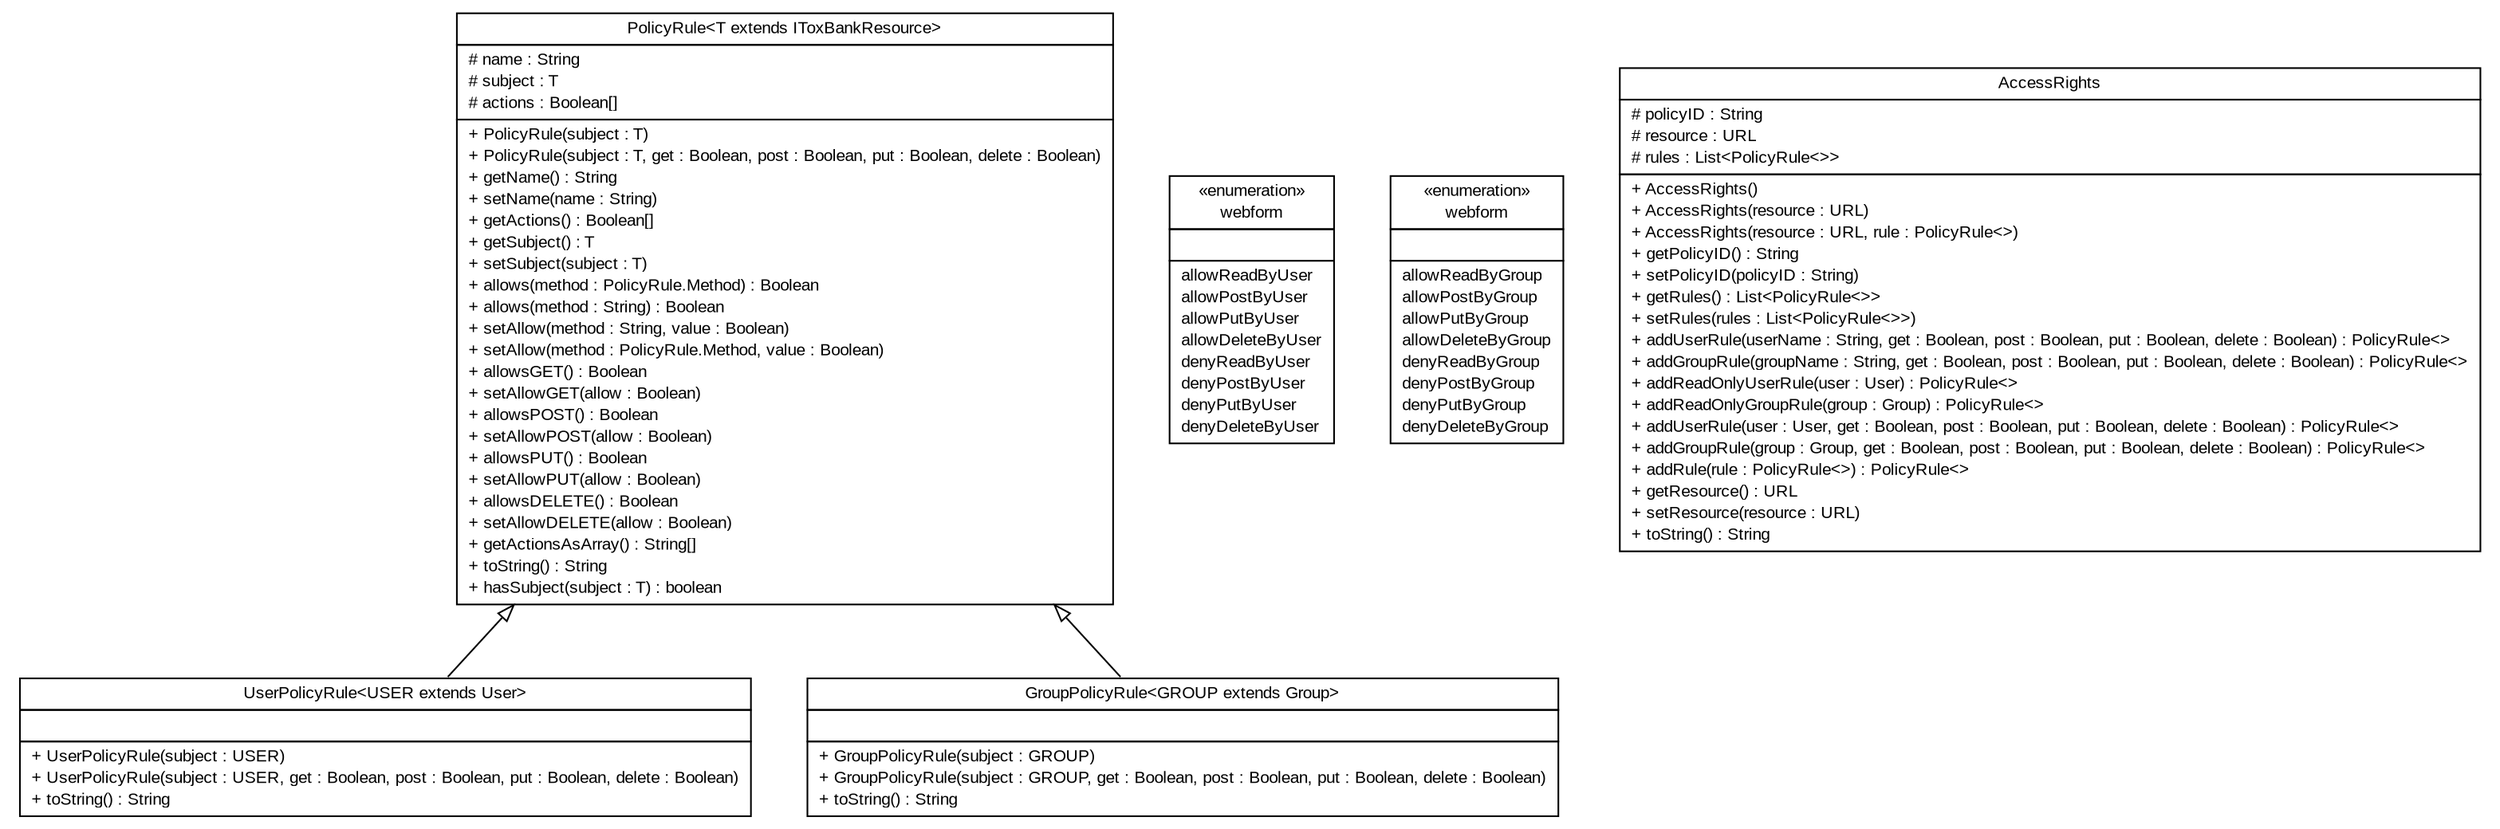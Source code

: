 #!/usr/local/bin/dot
#
# Class diagram 
# Generated by UmlGraph version 4.6 (http://www.spinellis.gr/sw/umlgraph)
#

digraph G {
	edge [fontname="arial",fontsize=10,labelfontname="arial",labelfontsize=10];
	node [fontname="arial",fontsize=10,shape=plaintext];
	// net.toxbank.client.policy.UserPolicyRule<USER extends net.toxbank.client.resource.User>
	c87 [label=<<table border="0" cellborder="1" cellspacing="0" cellpadding="2" port="p" href="./UserPolicyRule.html">
		<tr><td><table border="0" cellspacing="0" cellpadding="1">
			<tr><td> UserPolicyRule&lt;USER extends User&gt; </td></tr>
		</table></td></tr>
		<tr><td><table border="0" cellspacing="0" cellpadding="1">
			<tr><td align="left">  </td></tr>
		</table></td></tr>
		<tr><td><table border="0" cellspacing="0" cellpadding="1">
			<tr><td align="left"> + UserPolicyRule(subject : USER) </td></tr>
			<tr><td align="left"> + UserPolicyRule(subject : USER, get : Boolean, post : Boolean, put : Boolean, delete : Boolean) </td></tr>
			<tr><td align="left"> + toString() : String </td></tr>
		</table></td></tr>
		</table>>, fontname="arial", fontcolor="black", fontsize=10.0];
	// net.toxbank.client.policy.UserPolicyRule.webform
	c88 [label=<<table border="0" cellborder="1" cellspacing="0" cellpadding="2" port="p" href="./UserPolicyRule.webform.html">
		<tr><td><table border="0" cellspacing="0" cellpadding="1">
			<tr><td> &laquo;enumeration&raquo; </td></tr>
			<tr><td> webform </td></tr>
		</table></td></tr>
		<tr><td><table border="0" cellspacing="0" cellpadding="1">
			<tr><td align="left">  </td></tr>
		</table></td></tr>
		<tr><td><table border="0" cellspacing="0" cellpadding="1">
			<tr><td align="left"> allowReadByUser </td></tr>
			<tr><td align="left"> allowPostByUser </td></tr>
			<tr><td align="left"> allowPutByUser </td></tr>
			<tr><td align="left"> allowDeleteByUser </td></tr>
			<tr><td align="left"> denyReadByUser </td></tr>
			<tr><td align="left"> denyPostByUser </td></tr>
			<tr><td align="left"> denyPutByUser </td></tr>
			<tr><td align="left"> denyDeleteByUser </td></tr>
		</table></td></tr>
		</table>>, fontname="arial", fontcolor="black", fontsize=10.0];
	// net.toxbank.client.policy.PolicyRule<T extends net.toxbank.client.resource.IToxBankResource>
	c89 [label=<<table border="0" cellborder="1" cellspacing="0" cellpadding="2" port="p" href="./PolicyRule.html">
		<tr><td><table border="0" cellspacing="0" cellpadding="1">
			<tr><td> PolicyRule&lt;T extends IToxBankResource&gt; </td></tr>
		</table></td></tr>
		<tr><td><table border="0" cellspacing="0" cellpadding="1">
			<tr><td align="left"> # name : String </td></tr>
			<tr><td align="left"> # subject : T </td></tr>
			<tr><td align="left"> # actions : Boolean[] </td></tr>
		</table></td></tr>
		<tr><td><table border="0" cellspacing="0" cellpadding="1">
			<tr><td align="left"> + PolicyRule(subject : T) </td></tr>
			<tr><td align="left"> + PolicyRule(subject : T, get : Boolean, post : Boolean, put : Boolean, delete : Boolean) </td></tr>
			<tr><td align="left"> + getName() : String </td></tr>
			<tr><td align="left"> + setName(name : String) </td></tr>
			<tr><td align="left"> + getActions() : Boolean[] </td></tr>
			<tr><td align="left"> + getSubject() : T </td></tr>
			<tr><td align="left"> + setSubject(subject : T) </td></tr>
			<tr><td align="left"> + allows(method : PolicyRule.Method) : Boolean </td></tr>
			<tr><td align="left"> + allows(method : String) : Boolean </td></tr>
			<tr><td align="left"> + setAllow(method : String, value : Boolean) </td></tr>
			<tr><td align="left"> + setAllow(method : PolicyRule.Method, value : Boolean) </td></tr>
			<tr><td align="left"> + allowsGET() : Boolean </td></tr>
			<tr><td align="left"> + setAllowGET(allow : Boolean) </td></tr>
			<tr><td align="left"> + allowsPOST() : Boolean </td></tr>
			<tr><td align="left"> + setAllowPOST(allow : Boolean) </td></tr>
			<tr><td align="left"> + allowsPUT() : Boolean </td></tr>
			<tr><td align="left"> + setAllowPUT(allow : Boolean) </td></tr>
			<tr><td align="left"> + allowsDELETE() : Boolean </td></tr>
			<tr><td align="left"> + setAllowDELETE(allow : Boolean) </td></tr>
			<tr><td align="left"> + getActionsAsArray() : String[] </td></tr>
			<tr><td align="left"> + toString() : String </td></tr>
			<tr><td align="left"> + hasSubject(subject : T) : boolean </td></tr>
		</table></td></tr>
		</table>>, fontname="arial", fontcolor="black", fontsize=10.0];
	// net.toxbank.client.policy.GroupPolicyRule<GROUP extends net.toxbank.client.resource.Group>
	c90 [label=<<table border="0" cellborder="1" cellspacing="0" cellpadding="2" port="p" href="./GroupPolicyRule.html">
		<tr><td><table border="0" cellspacing="0" cellpadding="1">
			<tr><td> GroupPolicyRule&lt;GROUP extends Group&gt; </td></tr>
		</table></td></tr>
		<tr><td><table border="0" cellspacing="0" cellpadding="1">
			<tr><td align="left">  </td></tr>
		</table></td></tr>
		<tr><td><table border="0" cellspacing="0" cellpadding="1">
			<tr><td align="left"> + GroupPolicyRule(subject : GROUP) </td></tr>
			<tr><td align="left"> + GroupPolicyRule(subject : GROUP, get : Boolean, post : Boolean, put : Boolean, delete : Boolean) </td></tr>
			<tr><td align="left"> + toString() : String </td></tr>
		</table></td></tr>
		</table>>, fontname="arial", fontcolor="black", fontsize=10.0];
	// net.toxbank.client.policy.GroupPolicyRule.webform
	c91 [label=<<table border="0" cellborder="1" cellspacing="0" cellpadding="2" port="p" href="./GroupPolicyRule.webform.html">
		<tr><td><table border="0" cellspacing="0" cellpadding="1">
			<tr><td> &laquo;enumeration&raquo; </td></tr>
			<tr><td> webform </td></tr>
		</table></td></tr>
		<tr><td><table border="0" cellspacing="0" cellpadding="1">
			<tr><td align="left">  </td></tr>
		</table></td></tr>
		<tr><td><table border="0" cellspacing="0" cellpadding="1">
			<tr><td align="left"> allowReadByGroup </td></tr>
			<tr><td align="left"> allowPostByGroup </td></tr>
			<tr><td align="left"> allowPutByGroup </td></tr>
			<tr><td align="left"> allowDeleteByGroup </td></tr>
			<tr><td align="left"> denyReadByGroup </td></tr>
			<tr><td align="left"> denyPostByGroup </td></tr>
			<tr><td align="left"> denyPutByGroup </td></tr>
			<tr><td align="left"> denyDeleteByGroup </td></tr>
		</table></td></tr>
		</table>>, fontname="arial", fontcolor="black", fontsize=10.0];
	// net.toxbank.client.policy.AccessRights
	c92 [label=<<table border="0" cellborder="1" cellspacing="0" cellpadding="2" port="p" href="./AccessRights.html">
		<tr><td><table border="0" cellspacing="0" cellpadding="1">
			<tr><td> AccessRights </td></tr>
		</table></td></tr>
		<tr><td><table border="0" cellspacing="0" cellpadding="1">
			<tr><td align="left"> # policyID : String </td></tr>
			<tr><td align="left"> # resource : URL </td></tr>
			<tr><td align="left"> # rules : List&lt;PolicyRule&lt;&gt;&gt; </td></tr>
		</table></td></tr>
		<tr><td><table border="0" cellspacing="0" cellpadding="1">
			<tr><td align="left"> + AccessRights() </td></tr>
			<tr><td align="left"> + AccessRights(resource : URL) </td></tr>
			<tr><td align="left"> + AccessRights(resource : URL, rule : PolicyRule&lt;&gt;) </td></tr>
			<tr><td align="left"> + getPolicyID() : String </td></tr>
			<tr><td align="left"> + setPolicyID(policyID : String) </td></tr>
			<tr><td align="left"> + getRules() : List&lt;PolicyRule&lt;&gt;&gt; </td></tr>
			<tr><td align="left"> + setRules(rules : List&lt;PolicyRule&lt;&gt;&gt;) </td></tr>
			<tr><td align="left"> + addUserRule(userName : String, get : Boolean, post : Boolean, put : Boolean, delete : Boolean) : PolicyRule&lt;&gt; </td></tr>
			<tr><td align="left"> + addGroupRule(groupName : String, get : Boolean, post : Boolean, put : Boolean, delete : Boolean) : PolicyRule&lt;&gt; </td></tr>
			<tr><td align="left"> + addReadOnlyUserRule(user : User) : PolicyRule&lt;&gt; </td></tr>
			<tr><td align="left"> + addReadOnlyGroupRule(group : Group) : PolicyRule&lt;&gt; </td></tr>
			<tr><td align="left"> + addUserRule(user : User, get : Boolean, post : Boolean, put : Boolean, delete : Boolean) : PolicyRule&lt;&gt; </td></tr>
			<tr><td align="left"> + addGroupRule(group : Group, get : Boolean, post : Boolean, put : Boolean, delete : Boolean) : PolicyRule&lt;&gt; </td></tr>
			<tr><td align="left"> + addRule(rule : PolicyRule&lt;&gt;) : PolicyRule&lt;&gt; </td></tr>
			<tr><td align="left"> + getResource() : URL </td></tr>
			<tr><td align="left"> + setResource(resource : URL) </td></tr>
			<tr><td align="left"> + toString() : String </td></tr>
		</table></td></tr>
		</table>>, fontname="arial", fontcolor="black", fontsize=10.0];
	//net.toxbank.client.policy.UserPolicyRule<USER extends net.toxbank.client.resource.User> extends net.toxbank.client.policy.PolicyRule<USER>
	c89:p -> c87:p [dir=back,arrowtail=empty];
	//net.toxbank.client.policy.GroupPolicyRule<GROUP extends net.toxbank.client.resource.Group> extends net.toxbank.client.policy.PolicyRule<GROUP>
	c89:p -> c90:p [dir=back,arrowtail=empty];
}

